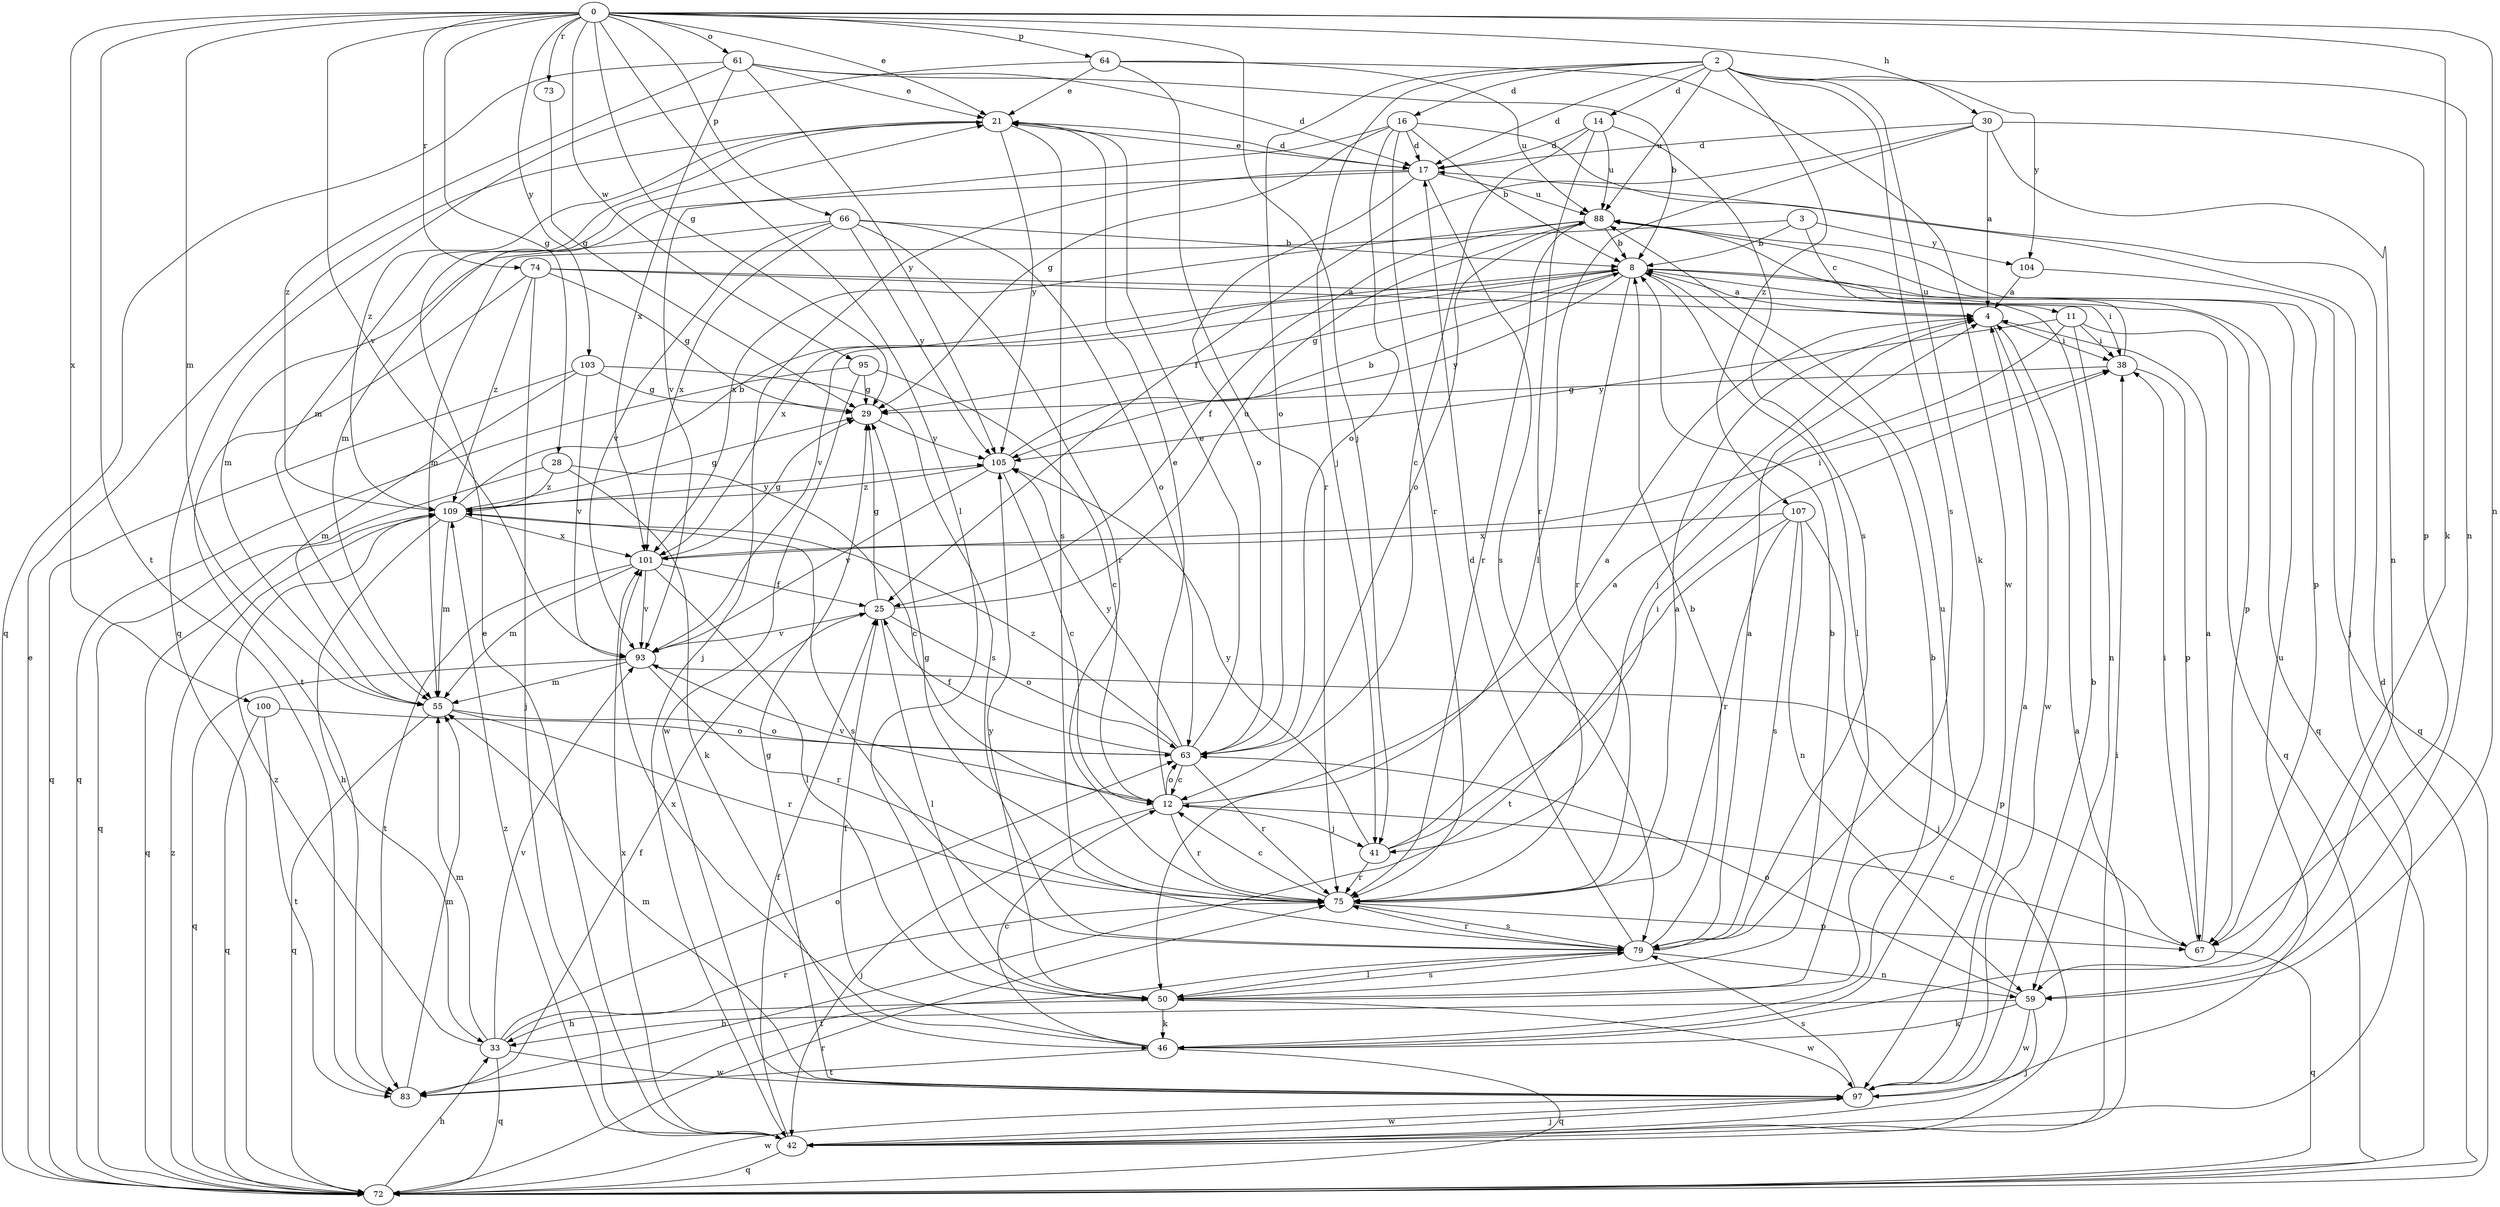 strict digraph  {
0;
2;
3;
4;
8;
11;
12;
14;
16;
17;
21;
25;
28;
29;
30;
33;
38;
41;
42;
46;
50;
55;
59;
61;
63;
64;
66;
67;
72;
73;
74;
75;
79;
83;
88;
93;
95;
97;
100;
101;
103;
104;
105;
107;
109;
0 -> 21  [label=e];
0 -> 28  [label=g];
0 -> 29  [label=g];
0 -> 30  [label=h];
0 -> 41  [label=j];
0 -> 46  [label=k];
0 -> 50  [label=l];
0 -> 55  [label=m];
0 -> 59  [label=n];
0 -> 61  [label=o];
0 -> 64  [label=p];
0 -> 66  [label=p];
0 -> 73  [label=r];
0 -> 74  [label=r];
0 -> 83  [label=t];
0 -> 93  [label=v];
0 -> 95  [label=w];
0 -> 100  [label=x];
0 -> 103  [label=y];
2 -> 14  [label=d];
2 -> 16  [label=d];
2 -> 17  [label=d];
2 -> 41  [label=j];
2 -> 46  [label=k];
2 -> 59  [label=n];
2 -> 63  [label=o];
2 -> 79  [label=s];
2 -> 88  [label=u];
2 -> 104  [label=y];
2 -> 107  [label=z];
3 -> 8  [label=b];
3 -> 11  [label=c];
3 -> 55  [label=m];
3 -> 104  [label=y];
4 -> 38  [label=i];
4 -> 97  [label=w];
8 -> 4  [label=a];
8 -> 29  [label=g];
8 -> 50  [label=l];
8 -> 67  [label=p];
8 -> 72  [label=q];
8 -> 75  [label=r];
8 -> 93  [label=v];
8 -> 101  [label=x];
8 -> 105  [label=y];
11 -> 38  [label=i];
11 -> 41  [label=j];
11 -> 59  [label=n];
11 -> 72  [label=q];
11 -> 105  [label=y];
12 -> 4  [label=a];
12 -> 21  [label=e];
12 -> 41  [label=j];
12 -> 42  [label=j];
12 -> 63  [label=o];
12 -> 75  [label=r];
12 -> 93  [label=v];
14 -> 12  [label=c];
14 -> 17  [label=d];
14 -> 75  [label=r];
14 -> 79  [label=s];
14 -> 88  [label=u];
16 -> 8  [label=b];
16 -> 17  [label=d];
16 -> 29  [label=g];
16 -> 42  [label=j];
16 -> 63  [label=o];
16 -> 75  [label=r];
16 -> 93  [label=v];
17 -> 21  [label=e];
17 -> 42  [label=j];
17 -> 55  [label=m];
17 -> 63  [label=o];
17 -> 79  [label=s];
17 -> 88  [label=u];
21 -> 17  [label=d];
21 -> 55  [label=m];
21 -> 79  [label=s];
21 -> 105  [label=y];
21 -> 109  [label=z];
25 -> 29  [label=g];
25 -> 50  [label=l];
25 -> 63  [label=o];
25 -> 88  [label=u];
25 -> 93  [label=v];
28 -> 12  [label=c];
28 -> 46  [label=k];
28 -> 72  [label=q];
28 -> 109  [label=z];
29 -> 105  [label=y];
30 -> 4  [label=a];
30 -> 17  [label=d];
30 -> 25  [label=f];
30 -> 50  [label=l];
30 -> 59  [label=n];
30 -> 67  [label=p];
33 -> 55  [label=m];
33 -> 63  [label=o];
33 -> 72  [label=q];
33 -> 75  [label=r];
33 -> 93  [label=v];
33 -> 97  [label=w];
33 -> 109  [label=z];
38 -> 29  [label=g];
38 -> 67  [label=p];
38 -> 88  [label=u];
41 -> 4  [label=a];
41 -> 38  [label=i];
41 -> 75  [label=r];
41 -> 105  [label=y];
42 -> 4  [label=a];
42 -> 21  [label=e];
42 -> 25  [label=f];
42 -> 38  [label=i];
42 -> 72  [label=q];
42 -> 97  [label=w];
42 -> 101  [label=x];
42 -> 109  [label=z];
46 -> 8  [label=b];
46 -> 12  [label=c];
46 -> 25  [label=f];
46 -> 72  [label=q];
46 -> 83  [label=t];
46 -> 101  [label=x];
50 -> 8  [label=b];
50 -> 33  [label=h];
50 -> 46  [label=k];
50 -> 79  [label=s];
50 -> 88  [label=u];
50 -> 97  [label=w];
50 -> 105  [label=y];
55 -> 63  [label=o];
55 -> 72  [label=q];
55 -> 75  [label=r];
59 -> 33  [label=h];
59 -> 42  [label=j];
59 -> 46  [label=k];
59 -> 63  [label=o];
59 -> 97  [label=w];
61 -> 8  [label=b];
61 -> 17  [label=d];
61 -> 21  [label=e];
61 -> 72  [label=q];
61 -> 101  [label=x];
61 -> 105  [label=y];
61 -> 109  [label=z];
63 -> 12  [label=c];
63 -> 21  [label=e];
63 -> 25  [label=f];
63 -> 75  [label=r];
63 -> 105  [label=y];
63 -> 109  [label=z];
64 -> 21  [label=e];
64 -> 72  [label=q];
64 -> 75  [label=r];
64 -> 88  [label=u];
64 -> 97  [label=w];
66 -> 8  [label=b];
66 -> 55  [label=m];
66 -> 63  [label=o];
66 -> 75  [label=r];
66 -> 93  [label=v];
66 -> 101  [label=x];
66 -> 105  [label=y];
67 -> 4  [label=a];
67 -> 12  [label=c];
67 -> 38  [label=i];
67 -> 72  [label=q];
72 -> 17  [label=d];
72 -> 21  [label=e];
72 -> 33  [label=h];
72 -> 75  [label=r];
72 -> 97  [label=w];
72 -> 109  [label=z];
73 -> 29  [label=g];
74 -> 4  [label=a];
74 -> 29  [label=g];
74 -> 38  [label=i];
74 -> 42  [label=j];
74 -> 83  [label=t];
74 -> 109  [label=z];
75 -> 4  [label=a];
75 -> 12  [label=c];
75 -> 29  [label=g];
75 -> 67  [label=p];
75 -> 79  [label=s];
79 -> 4  [label=a];
79 -> 8  [label=b];
79 -> 17  [label=d];
79 -> 50  [label=l];
79 -> 59  [label=n];
79 -> 75  [label=r];
79 -> 83  [label=t];
83 -> 25  [label=f];
83 -> 55  [label=m];
88 -> 8  [label=b];
88 -> 25  [label=f];
88 -> 63  [label=o];
88 -> 67  [label=p];
88 -> 75  [label=r];
88 -> 101  [label=x];
93 -> 55  [label=m];
93 -> 67  [label=p];
93 -> 72  [label=q];
93 -> 75  [label=r];
95 -> 12  [label=c];
95 -> 29  [label=g];
95 -> 72  [label=q];
95 -> 97  [label=w];
97 -> 4  [label=a];
97 -> 8  [label=b];
97 -> 29  [label=g];
97 -> 42  [label=j];
97 -> 55  [label=m];
97 -> 79  [label=s];
97 -> 88  [label=u];
100 -> 63  [label=o];
100 -> 72  [label=q];
100 -> 83  [label=t];
101 -> 25  [label=f];
101 -> 29  [label=g];
101 -> 38  [label=i];
101 -> 50  [label=l];
101 -> 55  [label=m];
101 -> 83  [label=t];
101 -> 93  [label=v];
103 -> 29  [label=g];
103 -> 55  [label=m];
103 -> 72  [label=q];
103 -> 79  [label=s];
103 -> 93  [label=v];
104 -> 4  [label=a];
104 -> 72  [label=q];
105 -> 8  [label=b];
105 -> 12  [label=c];
105 -> 93  [label=v];
105 -> 109  [label=z];
107 -> 42  [label=j];
107 -> 59  [label=n];
107 -> 75  [label=r];
107 -> 79  [label=s];
107 -> 83  [label=t];
107 -> 101  [label=x];
109 -> 8  [label=b];
109 -> 29  [label=g];
109 -> 33  [label=h];
109 -> 55  [label=m];
109 -> 72  [label=q];
109 -> 79  [label=s];
109 -> 101  [label=x];
109 -> 105  [label=y];
}

